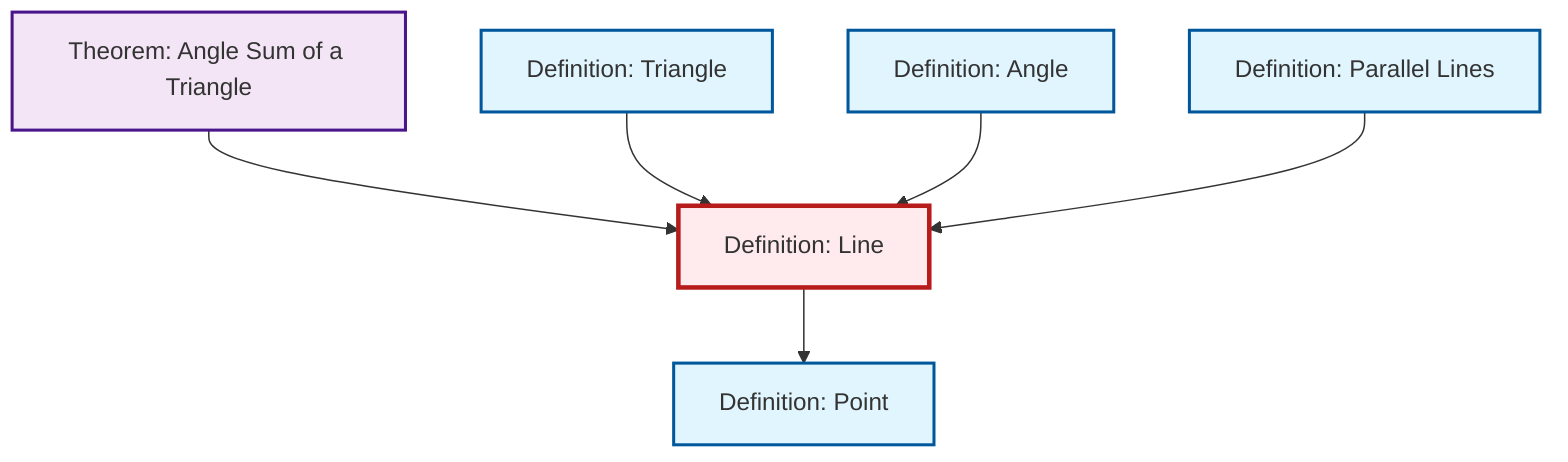 graph TD
    classDef definition fill:#e1f5fe,stroke:#01579b,stroke-width:2px
    classDef theorem fill:#f3e5f5,stroke:#4a148c,stroke-width:2px
    classDef axiom fill:#fff3e0,stroke:#e65100,stroke-width:2px
    classDef example fill:#e8f5e9,stroke:#1b5e20,stroke-width:2px
    classDef current fill:#ffebee,stroke:#b71c1c,stroke-width:3px
    thm-angle-sum-triangle["Theorem: Angle Sum of a Triangle"]:::theorem
    def-angle["Definition: Angle"]:::definition
    def-triangle["Definition: Triangle"]:::definition
    def-point["Definition: Point"]:::definition
    def-line["Definition: Line"]:::definition
    def-parallel["Definition: Parallel Lines"]:::definition
    def-line --> def-point
    thm-angle-sum-triangle --> def-line
    def-triangle --> def-line
    def-angle --> def-line
    def-parallel --> def-line
    class def-line current